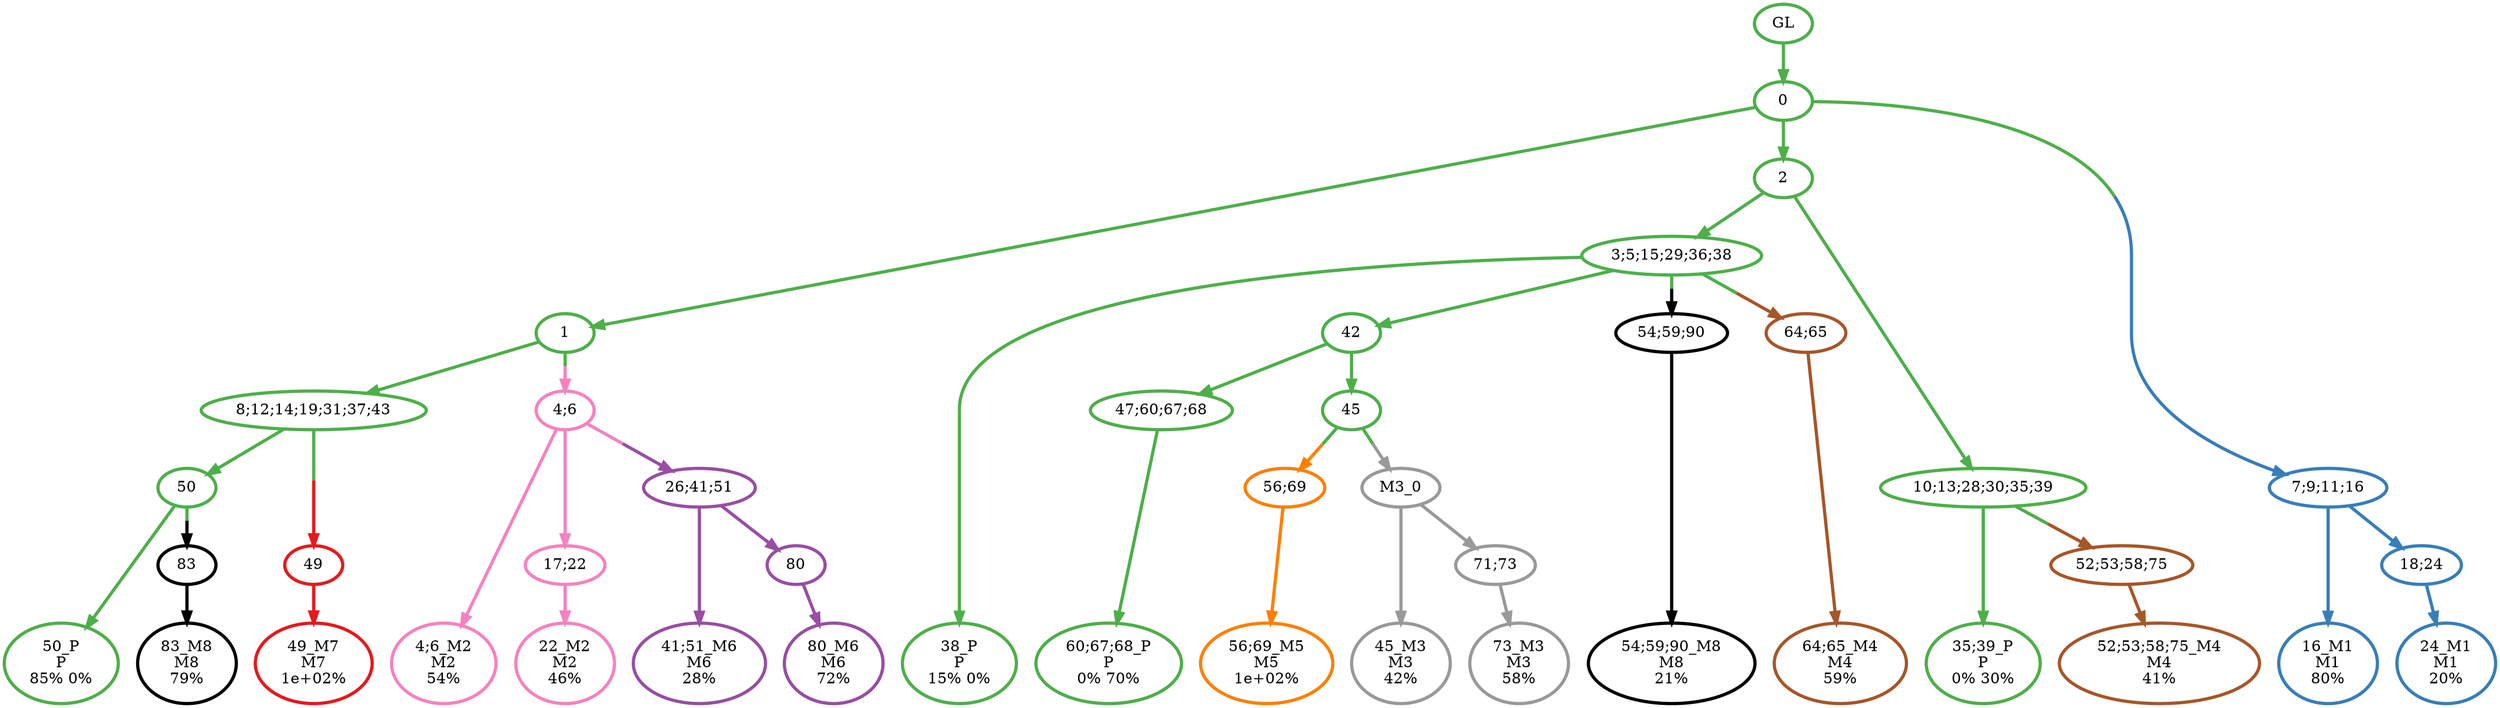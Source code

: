 digraph T {
	{
		rank=same
		37 [penwidth=3,colorscheme=set19,color=3,label="50_P\nP\n85% 0%"]
		34 [penwidth=3,colorscheme=set19,color=3,label="38_P\nP\n15% 0%"]
		31 [penwidth=3,colorscheme=set19,color=3,label="60;67;68_P\nP\n0% 70%"]
		29 [penwidth=3,colorscheme=set19,color=3,label="35;39_P\nP\n0% 30%"]
		28 [penwidth=3,colorscheme=set19,color=2,label="16_M1\nM1\n80%"]
		26 [penwidth=3,colorscheme=set19,color=2,label="24_M1\nM1\n20%"]
		25 [penwidth=3,colorscheme=set19,color=8,label="4;6_M2\nM2\n54%"]
		23 [penwidth=3,colorscheme=set19,color=8,label="22_M2\nM2\n46%"]
		21 [penwidth=3,colorscheme=set19,color=9,label="45_M3\nM3\n42%"]
		19 [penwidth=3,colorscheme=set19,color=9,label="73_M3\nM3\n58%"]
		18 [penwidth=3,colorscheme=set19,color=7,label="64;65_M4\nM4\n59%"]
		17 [penwidth=3,colorscheme=set19,color=7,label="52;53;58;75_M4\nM4\n41%"]
		16 [penwidth=3,colorscheme=set19,color=5,label="56;69_M5\nM5\n1e+02%"]
		15 [penwidth=3,colorscheme=set19,color=4,label="41;51_M6\nM6\n28%"]
		13 [penwidth=3,colorscheme=set19,color=4,label="80_M6\nM6\n72%"]
		12 [penwidth=3,colorscheme=set19,color=1,label="49_M7\nM7\n1e+02%"]
		11 [penwidth=3,colorscheme=set19,color=10,label="83_M8\nM8\n79%"]
		10 [penwidth=3,colorscheme=set19,color=10,label="54;59;90_M8\nM8\n21%"]
	}
	42 [penwidth=3,colorscheme=set19,color=3,label="GL"]
	41 [penwidth=3,colorscheme=set19,color=3,label="0"]
	40 [penwidth=3,colorscheme=set19,color=3,label="1"]
	39 [penwidth=3,colorscheme=set19,color=3,label="8;12;14;19;31;37;43"]
	38 [penwidth=3,colorscheme=set19,color=3,label="50"]
	36 [penwidth=3,colorscheme=set19,color=3,label="2"]
	35 [penwidth=3,colorscheme=set19,color=3,label="3;5;15;29;36;38"]
	33 [penwidth=3,colorscheme=set19,color=3,label="42"]
	32 [penwidth=3,colorscheme=set19,color=3,label="47;60;67;68"]
	30 [penwidth=3,colorscheme=set19,color=3,label="10;13;28;30;35;39"]
	27 [penwidth=3,colorscheme=set19,color=2,label="18;24"]
	24 [penwidth=3,colorscheme=set19,color=8,label="17;22"]
	22 [penwidth=3,colorscheme=set19,color=3,label="45"]
	20 [penwidth=3,colorscheme=set19,color=9,label="71;73"]
	14 [penwidth=3,colorscheme=set19,color=4,label="80"]
	9 [penwidth=3,colorscheme=set19,color=4,label="26;41;51"]
	8 [penwidth=3,colorscheme=set19,color=10,label="83"]
	7 [penwidth=3,colorscheme=set19,color=10,label="54;59;90"]
	6 [penwidth=3,colorscheme=set19,color=1,label="49"]
	5 [penwidth=3,colorscheme=set19,color=7,label="52;53;58;75"]
	4 [penwidth=3,colorscheme=set19,color=5,label="56;69"]
	3 [penwidth=3,colorscheme=set19,color=7,label="64;65"]
	2 [penwidth=3,colorscheme=set19,color=9,label="M3_0"]
	1 [penwidth=3,colorscheme=set19,color=8,label="4;6"]
	0 [penwidth=3,colorscheme=set19,color=2,label="7;9;11;16"]
	42 -> 41 [penwidth=3,colorscheme=set19,color=3]
	41 -> 40 [penwidth=3,colorscheme=set19,color=3]
	41 -> 36 [penwidth=3,colorscheme=set19,color=3]
	41 -> 0 [penwidth=3,colorscheme=set19,color="3;0.5:2"]
	40 -> 39 [penwidth=3,colorscheme=set19,color=3]
	40 -> 1 [penwidth=3,colorscheme=set19,color="3;0.5:8"]
	39 -> 38 [penwidth=3,colorscheme=set19,color=3]
	39 -> 6 [penwidth=3,colorscheme=set19,color="3;0.5:1"]
	38 -> 37 [penwidth=3,colorscheme=set19,color=3]
	38 -> 8 [penwidth=3,colorscheme=set19,color="3;0.5:10"]
	36 -> 30 [penwidth=3,colorscheme=set19,color=3]
	36 -> 35 [penwidth=3,colorscheme=set19,color=3]
	35 -> 34 [penwidth=3,colorscheme=set19,color=3]
	35 -> 33 [penwidth=3,colorscheme=set19,color=3]
	35 -> 7 [penwidth=3,colorscheme=set19,color="3;0.5:10"]
	35 -> 3 [penwidth=3,colorscheme=set19,color="3;0.5:7"]
	33 -> 22 [penwidth=3,colorscheme=set19,color=3]
	33 -> 32 [penwidth=3,colorscheme=set19,color=3]
	32 -> 31 [penwidth=3,colorscheme=set19,color=3]
	30 -> 29 [penwidth=3,colorscheme=set19,color=3]
	30 -> 5 [penwidth=3,colorscheme=set19,color="3;0.5:7"]
	27 -> 26 [penwidth=3,colorscheme=set19,color=2]
	24 -> 23 [penwidth=3,colorscheme=set19,color=8]
	22 -> 2 [penwidth=3,colorscheme=set19,color="3;0.5:9"]
	22 -> 4 [penwidth=3,colorscheme=set19,color="3;0.5:5"]
	20 -> 19 [penwidth=3,colorscheme=set19,color=9]
	14 -> 13 [penwidth=3,colorscheme=set19,color=4]
	9 -> 15 [penwidth=3,colorscheme=set19,color=4]
	9 -> 14 [penwidth=3,colorscheme=set19,color=4]
	8 -> 11 [penwidth=3,colorscheme=set19,color=10]
	7 -> 10 [penwidth=3,colorscheme=set19,color=10]
	6 -> 12 [penwidth=3,colorscheme=set19,color=1]
	5 -> 17 [penwidth=3,colorscheme=set19,color=7]
	4 -> 16 [penwidth=3,colorscheme=set19,color=5]
	3 -> 18 [penwidth=3,colorscheme=set19,color=7]
	2 -> 21 [penwidth=3,colorscheme=set19,color=9]
	2 -> 20 [penwidth=3,colorscheme=set19,color=9]
	1 -> 25 [penwidth=3,colorscheme=set19,color=8]
	1 -> 24 [penwidth=3,colorscheme=set19,color=8]
	1 -> 9 [penwidth=3,colorscheme=set19,color="8;0.5:4"]
	0 -> 28 [penwidth=3,colorscheme=set19,color=2]
	0 -> 27 [penwidth=3,colorscheme=set19,color=2]
}
